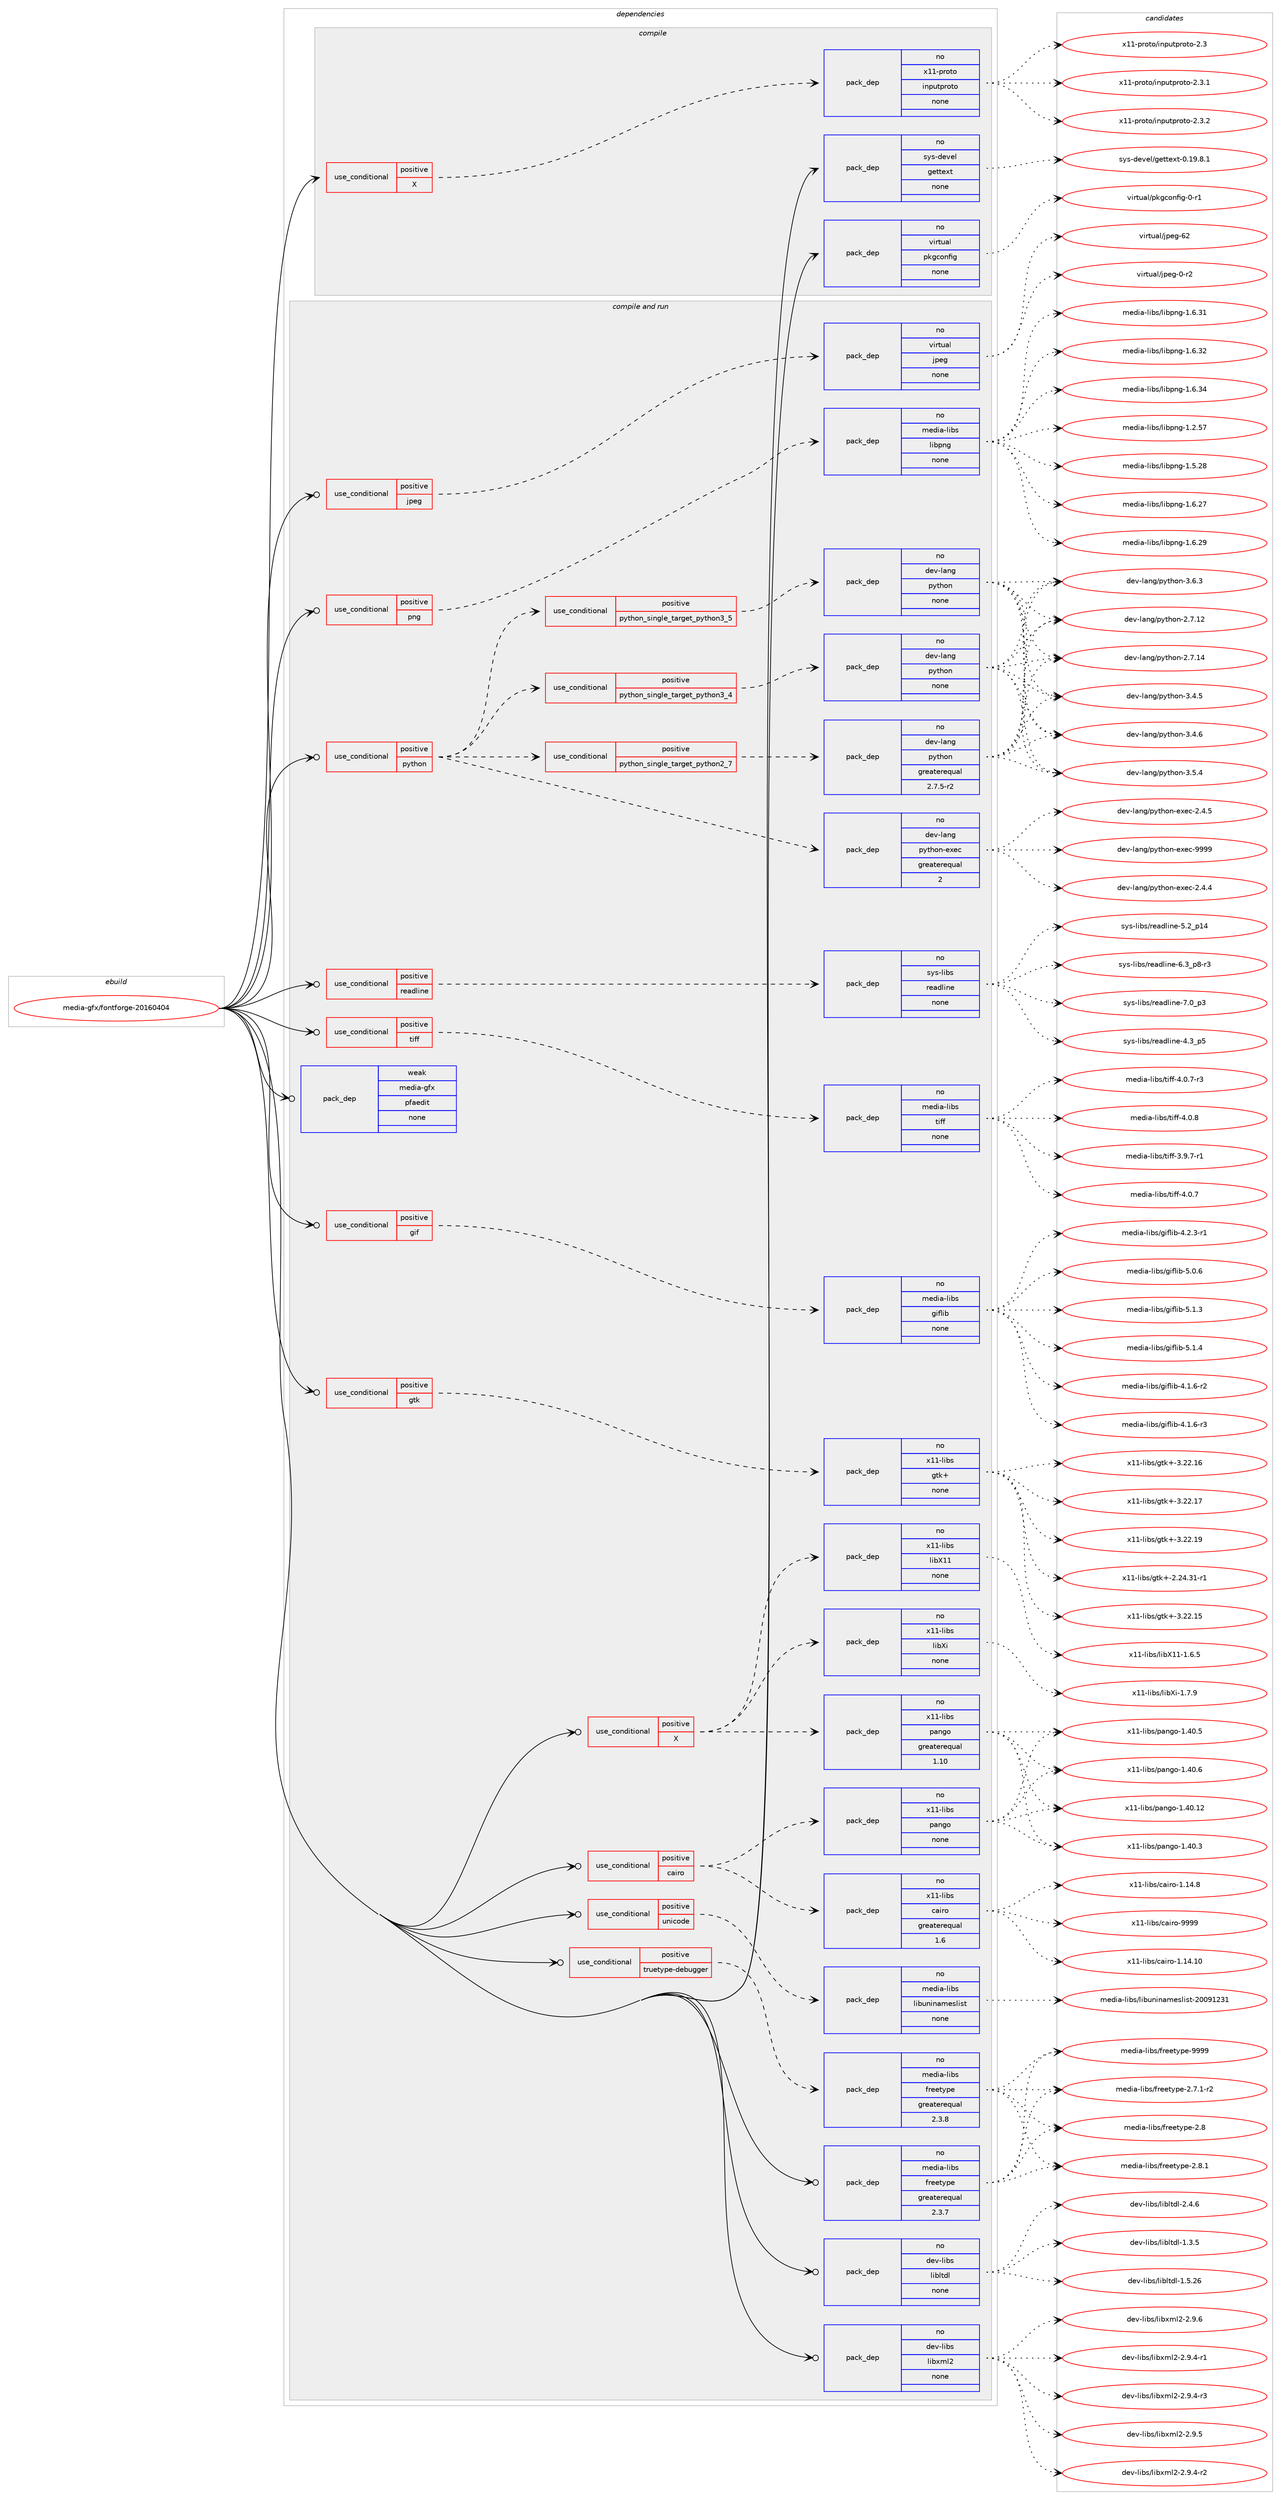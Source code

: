 digraph prolog {

# *************
# Graph options
# *************

newrank=true;
concentrate=true;
compound=true;
graph [rankdir=LR,fontname=Helvetica,fontsize=10,ranksep=1.5];#, ranksep=2.5, nodesep=0.2];
edge  [arrowhead=vee];
node  [fontname=Helvetica,fontsize=10];

# **********
# The ebuild
# **********

subgraph cluster_leftcol {
color=gray;
rank=same;
label=<<i>ebuild</i>>;
id [label="media-gfx/fontforge-20160404", color=red, width=4, href="../media-gfx/fontforge-20160404.svg"];
}

# ****************
# The dependencies
# ****************

subgraph cluster_midcol {
color=gray;
label=<<i>dependencies</i>>;
subgraph cluster_compile {
fillcolor="#eeeeee";
style=filled;
label=<<i>compile</i>>;
subgraph cond87259 {
dependency352624 [label=<<TABLE BORDER="0" CELLBORDER="1" CELLSPACING="0" CELLPADDING="4"><TR><TD ROWSPAN="3" CELLPADDING="10">use_conditional</TD></TR><TR><TD>positive</TD></TR><TR><TD>X</TD></TR></TABLE>>, shape=none, color=red];
subgraph pack260008 {
dependency352625 [label=<<TABLE BORDER="0" CELLBORDER="1" CELLSPACING="0" CELLPADDING="4" WIDTH="220"><TR><TD ROWSPAN="6" CELLPADDING="30">pack_dep</TD></TR><TR><TD WIDTH="110">no</TD></TR><TR><TD>x11-proto</TD></TR><TR><TD>inputproto</TD></TR><TR><TD>none</TD></TR><TR><TD></TD></TR></TABLE>>, shape=none, color=blue];
}
dependency352624:e -> dependency352625:w [weight=20,style="dashed",arrowhead="vee"];
}
id:e -> dependency352624:w [weight=20,style="solid",arrowhead="vee"];
subgraph pack260009 {
dependency352626 [label=<<TABLE BORDER="0" CELLBORDER="1" CELLSPACING="0" CELLPADDING="4" WIDTH="220"><TR><TD ROWSPAN="6" CELLPADDING="30">pack_dep</TD></TR><TR><TD WIDTH="110">no</TD></TR><TR><TD>sys-devel</TD></TR><TR><TD>gettext</TD></TR><TR><TD>none</TD></TR><TR><TD></TD></TR></TABLE>>, shape=none, color=blue];
}
id:e -> dependency352626:w [weight=20,style="solid",arrowhead="vee"];
subgraph pack260010 {
dependency352627 [label=<<TABLE BORDER="0" CELLBORDER="1" CELLSPACING="0" CELLPADDING="4" WIDTH="220"><TR><TD ROWSPAN="6" CELLPADDING="30">pack_dep</TD></TR><TR><TD WIDTH="110">no</TD></TR><TR><TD>virtual</TD></TR><TR><TD>pkgconfig</TD></TR><TR><TD>none</TD></TR><TR><TD></TD></TR></TABLE>>, shape=none, color=blue];
}
id:e -> dependency352627:w [weight=20,style="solid",arrowhead="vee"];
}
subgraph cluster_compileandrun {
fillcolor="#eeeeee";
style=filled;
label=<<i>compile and run</i>>;
subgraph cond87260 {
dependency352628 [label=<<TABLE BORDER="0" CELLBORDER="1" CELLSPACING="0" CELLPADDING="4"><TR><TD ROWSPAN="3" CELLPADDING="10">use_conditional</TD></TR><TR><TD>positive</TD></TR><TR><TD>X</TD></TR></TABLE>>, shape=none, color=red];
subgraph pack260011 {
dependency352629 [label=<<TABLE BORDER="0" CELLBORDER="1" CELLSPACING="0" CELLPADDING="4" WIDTH="220"><TR><TD ROWSPAN="6" CELLPADDING="30">pack_dep</TD></TR><TR><TD WIDTH="110">no</TD></TR><TR><TD>x11-libs</TD></TR><TR><TD>libX11</TD></TR><TR><TD>none</TD></TR><TR><TD></TD></TR></TABLE>>, shape=none, color=blue];
}
dependency352628:e -> dependency352629:w [weight=20,style="dashed",arrowhead="vee"];
subgraph pack260012 {
dependency352630 [label=<<TABLE BORDER="0" CELLBORDER="1" CELLSPACING="0" CELLPADDING="4" WIDTH="220"><TR><TD ROWSPAN="6" CELLPADDING="30">pack_dep</TD></TR><TR><TD WIDTH="110">no</TD></TR><TR><TD>x11-libs</TD></TR><TR><TD>libXi</TD></TR><TR><TD>none</TD></TR><TR><TD></TD></TR></TABLE>>, shape=none, color=blue];
}
dependency352628:e -> dependency352630:w [weight=20,style="dashed",arrowhead="vee"];
subgraph pack260013 {
dependency352631 [label=<<TABLE BORDER="0" CELLBORDER="1" CELLSPACING="0" CELLPADDING="4" WIDTH="220"><TR><TD ROWSPAN="6" CELLPADDING="30">pack_dep</TD></TR><TR><TD WIDTH="110">no</TD></TR><TR><TD>x11-libs</TD></TR><TR><TD>pango</TD></TR><TR><TD>greaterequal</TD></TR><TR><TD>1.10</TD></TR></TABLE>>, shape=none, color=blue];
}
dependency352628:e -> dependency352631:w [weight=20,style="dashed",arrowhead="vee"];
}
id:e -> dependency352628:w [weight=20,style="solid",arrowhead="odotvee"];
subgraph cond87261 {
dependency352632 [label=<<TABLE BORDER="0" CELLBORDER="1" CELLSPACING="0" CELLPADDING="4"><TR><TD ROWSPAN="3" CELLPADDING="10">use_conditional</TD></TR><TR><TD>positive</TD></TR><TR><TD>cairo</TD></TR></TABLE>>, shape=none, color=red];
subgraph pack260014 {
dependency352633 [label=<<TABLE BORDER="0" CELLBORDER="1" CELLSPACING="0" CELLPADDING="4" WIDTH="220"><TR><TD ROWSPAN="6" CELLPADDING="30">pack_dep</TD></TR><TR><TD WIDTH="110">no</TD></TR><TR><TD>x11-libs</TD></TR><TR><TD>cairo</TD></TR><TR><TD>greaterequal</TD></TR><TR><TD>1.6</TD></TR></TABLE>>, shape=none, color=blue];
}
dependency352632:e -> dependency352633:w [weight=20,style="dashed",arrowhead="vee"];
subgraph pack260015 {
dependency352634 [label=<<TABLE BORDER="0" CELLBORDER="1" CELLSPACING="0" CELLPADDING="4" WIDTH="220"><TR><TD ROWSPAN="6" CELLPADDING="30">pack_dep</TD></TR><TR><TD WIDTH="110">no</TD></TR><TR><TD>x11-libs</TD></TR><TR><TD>pango</TD></TR><TR><TD>none</TD></TR><TR><TD></TD></TR></TABLE>>, shape=none, color=blue];
}
dependency352632:e -> dependency352634:w [weight=20,style="dashed",arrowhead="vee"];
}
id:e -> dependency352632:w [weight=20,style="solid",arrowhead="odotvee"];
subgraph cond87262 {
dependency352635 [label=<<TABLE BORDER="0" CELLBORDER="1" CELLSPACING="0" CELLPADDING="4"><TR><TD ROWSPAN="3" CELLPADDING="10">use_conditional</TD></TR><TR><TD>positive</TD></TR><TR><TD>gif</TD></TR></TABLE>>, shape=none, color=red];
subgraph pack260016 {
dependency352636 [label=<<TABLE BORDER="0" CELLBORDER="1" CELLSPACING="0" CELLPADDING="4" WIDTH="220"><TR><TD ROWSPAN="6" CELLPADDING="30">pack_dep</TD></TR><TR><TD WIDTH="110">no</TD></TR><TR><TD>media-libs</TD></TR><TR><TD>giflib</TD></TR><TR><TD>none</TD></TR><TR><TD></TD></TR></TABLE>>, shape=none, color=blue];
}
dependency352635:e -> dependency352636:w [weight=20,style="dashed",arrowhead="vee"];
}
id:e -> dependency352635:w [weight=20,style="solid",arrowhead="odotvee"];
subgraph cond87263 {
dependency352637 [label=<<TABLE BORDER="0" CELLBORDER="1" CELLSPACING="0" CELLPADDING="4"><TR><TD ROWSPAN="3" CELLPADDING="10">use_conditional</TD></TR><TR><TD>positive</TD></TR><TR><TD>gtk</TD></TR></TABLE>>, shape=none, color=red];
subgraph pack260017 {
dependency352638 [label=<<TABLE BORDER="0" CELLBORDER="1" CELLSPACING="0" CELLPADDING="4" WIDTH="220"><TR><TD ROWSPAN="6" CELLPADDING="30">pack_dep</TD></TR><TR><TD WIDTH="110">no</TD></TR><TR><TD>x11-libs</TD></TR><TR><TD>gtk+</TD></TR><TR><TD>none</TD></TR><TR><TD></TD></TR></TABLE>>, shape=none, color=blue];
}
dependency352637:e -> dependency352638:w [weight=20,style="dashed",arrowhead="vee"];
}
id:e -> dependency352637:w [weight=20,style="solid",arrowhead="odotvee"];
subgraph cond87264 {
dependency352639 [label=<<TABLE BORDER="0" CELLBORDER="1" CELLSPACING="0" CELLPADDING="4"><TR><TD ROWSPAN="3" CELLPADDING="10">use_conditional</TD></TR><TR><TD>positive</TD></TR><TR><TD>jpeg</TD></TR></TABLE>>, shape=none, color=red];
subgraph pack260018 {
dependency352640 [label=<<TABLE BORDER="0" CELLBORDER="1" CELLSPACING="0" CELLPADDING="4" WIDTH="220"><TR><TD ROWSPAN="6" CELLPADDING="30">pack_dep</TD></TR><TR><TD WIDTH="110">no</TD></TR><TR><TD>virtual</TD></TR><TR><TD>jpeg</TD></TR><TR><TD>none</TD></TR><TR><TD></TD></TR></TABLE>>, shape=none, color=blue];
}
dependency352639:e -> dependency352640:w [weight=20,style="dashed",arrowhead="vee"];
}
id:e -> dependency352639:w [weight=20,style="solid",arrowhead="odotvee"];
subgraph cond87265 {
dependency352641 [label=<<TABLE BORDER="0" CELLBORDER="1" CELLSPACING="0" CELLPADDING="4"><TR><TD ROWSPAN="3" CELLPADDING="10">use_conditional</TD></TR><TR><TD>positive</TD></TR><TR><TD>png</TD></TR></TABLE>>, shape=none, color=red];
subgraph pack260019 {
dependency352642 [label=<<TABLE BORDER="0" CELLBORDER="1" CELLSPACING="0" CELLPADDING="4" WIDTH="220"><TR><TD ROWSPAN="6" CELLPADDING="30">pack_dep</TD></TR><TR><TD WIDTH="110">no</TD></TR><TR><TD>media-libs</TD></TR><TR><TD>libpng</TD></TR><TR><TD>none</TD></TR><TR><TD></TD></TR></TABLE>>, shape=none, color=blue];
}
dependency352641:e -> dependency352642:w [weight=20,style="dashed",arrowhead="vee"];
}
id:e -> dependency352641:w [weight=20,style="solid",arrowhead="odotvee"];
subgraph cond87266 {
dependency352643 [label=<<TABLE BORDER="0" CELLBORDER="1" CELLSPACING="0" CELLPADDING="4"><TR><TD ROWSPAN="3" CELLPADDING="10">use_conditional</TD></TR><TR><TD>positive</TD></TR><TR><TD>python</TD></TR></TABLE>>, shape=none, color=red];
subgraph cond87267 {
dependency352644 [label=<<TABLE BORDER="0" CELLBORDER="1" CELLSPACING="0" CELLPADDING="4"><TR><TD ROWSPAN="3" CELLPADDING="10">use_conditional</TD></TR><TR><TD>positive</TD></TR><TR><TD>python_single_target_python2_7</TD></TR></TABLE>>, shape=none, color=red];
subgraph pack260020 {
dependency352645 [label=<<TABLE BORDER="0" CELLBORDER="1" CELLSPACING="0" CELLPADDING="4" WIDTH="220"><TR><TD ROWSPAN="6" CELLPADDING="30">pack_dep</TD></TR><TR><TD WIDTH="110">no</TD></TR><TR><TD>dev-lang</TD></TR><TR><TD>python</TD></TR><TR><TD>greaterequal</TD></TR><TR><TD>2.7.5-r2</TD></TR></TABLE>>, shape=none, color=blue];
}
dependency352644:e -> dependency352645:w [weight=20,style="dashed",arrowhead="vee"];
}
dependency352643:e -> dependency352644:w [weight=20,style="dashed",arrowhead="vee"];
subgraph cond87268 {
dependency352646 [label=<<TABLE BORDER="0" CELLBORDER="1" CELLSPACING="0" CELLPADDING="4"><TR><TD ROWSPAN="3" CELLPADDING="10">use_conditional</TD></TR><TR><TD>positive</TD></TR><TR><TD>python_single_target_python3_4</TD></TR></TABLE>>, shape=none, color=red];
subgraph pack260021 {
dependency352647 [label=<<TABLE BORDER="0" CELLBORDER="1" CELLSPACING="0" CELLPADDING="4" WIDTH="220"><TR><TD ROWSPAN="6" CELLPADDING="30">pack_dep</TD></TR><TR><TD WIDTH="110">no</TD></TR><TR><TD>dev-lang</TD></TR><TR><TD>python</TD></TR><TR><TD>none</TD></TR><TR><TD></TD></TR></TABLE>>, shape=none, color=blue];
}
dependency352646:e -> dependency352647:w [weight=20,style="dashed",arrowhead="vee"];
}
dependency352643:e -> dependency352646:w [weight=20,style="dashed",arrowhead="vee"];
subgraph cond87269 {
dependency352648 [label=<<TABLE BORDER="0" CELLBORDER="1" CELLSPACING="0" CELLPADDING="4"><TR><TD ROWSPAN="3" CELLPADDING="10">use_conditional</TD></TR><TR><TD>positive</TD></TR><TR><TD>python_single_target_python3_5</TD></TR></TABLE>>, shape=none, color=red];
subgraph pack260022 {
dependency352649 [label=<<TABLE BORDER="0" CELLBORDER="1" CELLSPACING="0" CELLPADDING="4" WIDTH="220"><TR><TD ROWSPAN="6" CELLPADDING="30">pack_dep</TD></TR><TR><TD WIDTH="110">no</TD></TR><TR><TD>dev-lang</TD></TR><TR><TD>python</TD></TR><TR><TD>none</TD></TR><TR><TD></TD></TR></TABLE>>, shape=none, color=blue];
}
dependency352648:e -> dependency352649:w [weight=20,style="dashed",arrowhead="vee"];
}
dependency352643:e -> dependency352648:w [weight=20,style="dashed",arrowhead="vee"];
subgraph pack260023 {
dependency352650 [label=<<TABLE BORDER="0" CELLBORDER="1" CELLSPACING="0" CELLPADDING="4" WIDTH="220"><TR><TD ROWSPAN="6" CELLPADDING="30">pack_dep</TD></TR><TR><TD WIDTH="110">no</TD></TR><TR><TD>dev-lang</TD></TR><TR><TD>python-exec</TD></TR><TR><TD>greaterequal</TD></TR><TR><TD>2</TD></TR></TABLE>>, shape=none, color=blue];
}
dependency352643:e -> dependency352650:w [weight=20,style="dashed",arrowhead="vee"];
}
id:e -> dependency352643:w [weight=20,style="solid",arrowhead="odotvee"];
subgraph cond87270 {
dependency352651 [label=<<TABLE BORDER="0" CELLBORDER="1" CELLSPACING="0" CELLPADDING="4"><TR><TD ROWSPAN="3" CELLPADDING="10">use_conditional</TD></TR><TR><TD>positive</TD></TR><TR><TD>readline</TD></TR></TABLE>>, shape=none, color=red];
subgraph pack260024 {
dependency352652 [label=<<TABLE BORDER="0" CELLBORDER="1" CELLSPACING="0" CELLPADDING="4" WIDTH="220"><TR><TD ROWSPAN="6" CELLPADDING="30">pack_dep</TD></TR><TR><TD WIDTH="110">no</TD></TR><TR><TD>sys-libs</TD></TR><TR><TD>readline</TD></TR><TR><TD>none</TD></TR><TR><TD></TD></TR></TABLE>>, shape=none, color=blue];
}
dependency352651:e -> dependency352652:w [weight=20,style="dashed",arrowhead="vee"];
}
id:e -> dependency352651:w [weight=20,style="solid",arrowhead="odotvee"];
subgraph cond87271 {
dependency352653 [label=<<TABLE BORDER="0" CELLBORDER="1" CELLSPACING="0" CELLPADDING="4"><TR><TD ROWSPAN="3" CELLPADDING="10">use_conditional</TD></TR><TR><TD>positive</TD></TR><TR><TD>tiff</TD></TR></TABLE>>, shape=none, color=red];
subgraph pack260025 {
dependency352654 [label=<<TABLE BORDER="0" CELLBORDER="1" CELLSPACING="0" CELLPADDING="4" WIDTH="220"><TR><TD ROWSPAN="6" CELLPADDING="30">pack_dep</TD></TR><TR><TD WIDTH="110">no</TD></TR><TR><TD>media-libs</TD></TR><TR><TD>tiff</TD></TR><TR><TD>none</TD></TR><TR><TD></TD></TR></TABLE>>, shape=none, color=blue];
}
dependency352653:e -> dependency352654:w [weight=20,style="dashed",arrowhead="vee"];
}
id:e -> dependency352653:w [weight=20,style="solid",arrowhead="odotvee"];
subgraph cond87272 {
dependency352655 [label=<<TABLE BORDER="0" CELLBORDER="1" CELLSPACING="0" CELLPADDING="4"><TR><TD ROWSPAN="3" CELLPADDING="10">use_conditional</TD></TR><TR><TD>positive</TD></TR><TR><TD>truetype-debugger</TD></TR></TABLE>>, shape=none, color=red];
subgraph pack260026 {
dependency352656 [label=<<TABLE BORDER="0" CELLBORDER="1" CELLSPACING="0" CELLPADDING="4" WIDTH="220"><TR><TD ROWSPAN="6" CELLPADDING="30">pack_dep</TD></TR><TR><TD WIDTH="110">no</TD></TR><TR><TD>media-libs</TD></TR><TR><TD>freetype</TD></TR><TR><TD>greaterequal</TD></TR><TR><TD>2.3.8</TD></TR></TABLE>>, shape=none, color=blue];
}
dependency352655:e -> dependency352656:w [weight=20,style="dashed",arrowhead="vee"];
}
id:e -> dependency352655:w [weight=20,style="solid",arrowhead="odotvee"];
subgraph cond87273 {
dependency352657 [label=<<TABLE BORDER="0" CELLBORDER="1" CELLSPACING="0" CELLPADDING="4"><TR><TD ROWSPAN="3" CELLPADDING="10">use_conditional</TD></TR><TR><TD>positive</TD></TR><TR><TD>unicode</TD></TR></TABLE>>, shape=none, color=red];
subgraph pack260027 {
dependency352658 [label=<<TABLE BORDER="0" CELLBORDER="1" CELLSPACING="0" CELLPADDING="4" WIDTH="220"><TR><TD ROWSPAN="6" CELLPADDING="30">pack_dep</TD></TR><TR><TD WIDTH="110">no</TD></TR><TR><TD>media-libs</TD></TR><TR><TD>libuninameslist</TD></TR><TR><TD>none</TD></TR><TR><TD></TD></TR></TABLE>>, shape=none, color=blue];
}
dependency352657:e -> dependency352658:w [weight=20,style="dashed",arrowhead="vee"];
}
id:e -> dependency352657:w [weight=20,style="solid",arrowhead="odotvee"];
subgraph pack260028 {
dependency352659 [label=<<TABLE BORDER="0" CELLBORDER="1" CELLSPACING="0" CELLPADDING="4" WIDTH="220"><TR><TD ROWSPAN="6" CELLPADDING="30">pack_dep</TD></TR><TR><TD WIDTH="110">no</TD></TR><TR><TD>dev-libs</TD></TR><TR><TD>libltdl</TD></TR><TR><TD>none</TD></TR><TR><TD></TD></TR></TABLE>>, shape=none, color=blue];
}
id:e -> dependency352659:w [weight=20,style="solid",arrowhead="odotvee"];
subgraph pack260029 {
dependency352660 [label=<<TABLE BORDER="0" CELLBORDER="1" CELLSPACING="0" CELLPADDING="4" WIDTH="220"><TR><TD ROWSPAN="6" CELLPADDING="30">pack_dep</TD></TR><TR><TD WIDTH="110">no</TD></TR><TR><TD>dev-libs</TD></TR><TR><TD>libxml2</TD></TR><TR><TD>none</TD></TR><TR><TD></TD></TR></TABLE>>, shape=none, color=blue];
}
id:e -> dependency352660:w [weight=20,style="solid",arrowhead="odotvee"];
subgraph pack260030 {
dependency352661 [label=<<TABLE BORDER="0" CELLBORDER="1" CELLSPACING="0" CELLPADDING="4" WIDTH="220"><TR><TD ROWSPAN="6" CELLPADDING="30">pack_dep</TD></TR><TR><TD WIDTH="110">no</TD></TR><TR><TD>media-libs</TD></TR><TR><TD>freetype</TD></TR><TR><TD>greaterequal</TD></TR><TR><TD>2.3.7</TD></TR></TABLE>>, shape=none, color=blue];
}
id:e -> dependency352661:w [weight=20,style="solid",arrowhead="odotvee"];
subgraph pack260031 {
dependency352662 [label=<<TABLE BORDER="0" CELLBORDER="1" CELLSPACING="0" CELLPADDING="4" WIDTH="220"><TR><TD ROWSPAN="6" CELLPADDING="30">pack_dep</TD></TR><TR><TD WIDTH="110">weak</TD></TR><TR><TD>media-gfx</TD></TR><TR><TD>pfaedit</TD></TR><TR><TD>none</TD></TR><TR><TD></TD></TR></TABLE>>, shape=none, color=blue];
}
id:e -> dependency352662:w [weight=20,style="solid",arrowhead="odotvee"];
}
subgraph cluster_run {
fillcolor="#eeeeee";
style=filled;
label=<<i>run</i>>;
}
}

# **************
# The candidates
# **************

subgraph cluster_choices {
rank=same;
color=gray;
label=<<i>candidates</i>>;

subgraph choice260008 {
color=black;
nodesep=1;
choice1204949451121141111161114710511011211711611211411111611145504651 [label="x11-proto/inputproto-2.3", color=red, width=4,href="../x11-proto/inputproto-2.3.svg"];
choice12049494511211411111611147105110112117116112114111116111455046514649 [label="x11-proto/inputproto-2.3.1", color=red, width=4,href="../x11-proto/inputproto-2.3.1.svg"];
choice12049494511211411111611147105110112117116112114111116111455046514650 [label="x11-proto/inputproto-2.3.2", color=red, width=4,href="../x11-proto/inputproto-2.3.2.svg"];
dependency352625:e -> choice1204949451121141111161114710511011211711611211411111611145504651:w [style=dotted,weight="100"];
dependency352625:e -> choice12049494511211411111611147105110112117116112114111116111455046514649:w [style=dotted,weight="100"];
dependency352625:e -> choice12049494511211411111611147105110112117116112114111116111455046514650:w [style=dotted,weight="100"];
}
subgraph choice260009 {
color=black;
nodesep=1;
choice1151211154510010111810110847103101116116101120116454846495746564649 [label="sys-devel/gettext-0.19.8.1", color=red, width=4,href="../sys-devel/gettext-0.19.8.1.svg"];
dependency352626:e -> choice1151211154510010111810110847103101116116101120116454846495746564649:w [style=dotted,weight="100"];
}
subgraph choice260010 {
color=black;
nodesep=1;
choice11810511411611797108471121071039911111010210510345484511449 [label="virtual/pkgconfig-0-r1", color=red, width=4,href="../virtual/pkgconfig-0-r1.svg"];
dependency352627:e -> choice11810511411611797108471121071039911111010210510345484511449:w [style=dotted,weight="100"];
}
subgraph choice260011 {
color=black;
nodesep=1;
choice120494945108105981154710810598884949454946544653 [label="x11-libs/libX11-1.6.5", color=red, width=4,href="../x11-libs/libX11-1.6.5.svg"];
dependency352629:e -> choice120494945108105981154710810598884949454946544653:w [style=dotted,weight="100"];
}
subgraph choice260012 {
color=black;
nodesep=1;
choice12049494510810598115471081059888105454946554657 [label="x11-libs/libXi-1.7.9", color=red, width=4,href="../x11-libs/libXi-1.7.9.svg"];
dependency352630:e -> choice12049494510810598115471081059888105454946554657:w [style=dotted,weight="100"];
}
subgraph choice260013 {
color=black;
nodesep=1;
choice1204949451081059811547112971101031114549465248464950 [label="x11-libs/pango-1.40.12", color=red, width=4,href="../x11-libs/pango-1.40.12.svg"];
choice12049494510810598115471129711010311145494652484651 [label="x11-libs/pango-1.40.3", color=red, width=4,href="../x11-libs/pango-1.40.3.svg"];
choice12049494510810598115471129711010311145494652484653 [label="x11-libs/pango-1.40.5", color=red, width=4,href="../x11-libs/pango-1.40.5.svg"];
choice12049494510810598115471129711010311145494652484654 [label="x11-libs/pango-1.40.6", color=red, width=4,href="../x11-libs/pango-1.40.6.svg"];
dependency352631:e -> choice1204949451081059811547112971101031114549465248464950:w [style=dotted,weight="100"];
dependency352631:e -> choice12049494510810598115471129711010311145494652484651:w [style=dotted,weight="100"];
dependency352631:e -> choice12049494510810598115471129711010311145494652484653:w [style=dotted,weight="100"];
dependency352631:e -> choice12049494510810598115471129711010311145494652484654:w [style=dotted,weight="100"];
}
subgraph choice260014 {
color=black;
nodesep=1;
choice120494945108105981154799971051141114549464952464948 [label="x11-libs/cairo-1.14.10", color=red, width=4,href="../x11-libs/cairo-1.14.10.svg"];
choice1204949451081059811547999710511411145494649524656 [label="x11-libs/cairo-1.14.8", color=red, width=4,href="../x11-libs/cairo-1.14.8.svg"];
choice120494945108105981154799971051141114557575757 [label="x11-libs/cairo-9999", color=red, width=4,href="../x11-libs/cairo-9999.svg"];
dependency352633:e -> choice120494945108105981154799971051141114549464952464948:w [style=dotted,weight="100"];
dependency352633:e -> choice1204949451081059811547999710511411145494649524656:w [style=dotted,weight="100"];
dependency352633:e -> choice120494945108105981154799971051141114557575757:w [style=dotted,weight="100"];
}
subgraph choice260015 {
color=black;
nodesep=1;
choice1204949451081059811547112971101031114549465248464950 [label="x11-libs/pango-1.40.12", color=red, width=4,href="../x11-libs/pango-1.40.12.svg"];
choice12049494510810598115471129711010311145494652484651 [label="x11-libs/pango-1.40.3", color=red, width=4,href="../x11-libs/pango-1.40.3.svg"];
choice12049494510810598115471129711010311145494652484653 [label="x11-libs/pango-1.40.5", color=red, width=4,href="../x11-libs/pango-1.40.5.svg"];
choice12049494510810598115471129711010311145494652484654 [label="x11-libs/pango-1.40.6", color=red, width=4,href="../x11-libs/pango-1.40.6.svg"];
dependency352634:e -> choice1204949451081059811547112971101031114549465248464950:w [style=dotted,weight="100"];
dependency352634:e -> choice12049494510810598115471129711010311145494652484651:w [style=dotted,weight="100"];
dependency352634:e -> choice12049494510810598115471129711010311145494652484653:w [style=dotted,weight="100"];
dependency352634:e -> choice12049494510810598115471129711010311145494652484654:w [style=dotted,weight="100"];
}
subgraph choice260016 {
color=black;
nodesep=1;
choice10910110010597451081059811547103105102108105984552464946544511450 [label="media-libs/giflib-4.1.6-r2", color=red, width=4,href="../media-libs/giflib-4.1.6-r2.svg"];
choice10910110010597451081059811547103105102108105984552464946544511451 [label="media-libs/giflib-4.1.6-r3", color=red, width=4,href="../media-libs/giflib-4.1.6-r3.svg"];
choice10910110010597451081059811547103105102108105984552465046514511449 [label="media-libs/giflib-4.2.3-r1", color=red, width=4,href="../media-libs/giflib-4.2.3-r1.svg"];
choice1091011001059745108105981154710310510210810598455346484654 [label="media-libs/giflib-5.0.6", color=red, width=4,href="../media-libs/giflib-5.0.6.svg"];
choice1091011001059745108105981154710310510210810598455346494651 [label="media-libs/giflib-5.1.3", color=red, width=4,href="../media-libs/giflib-5.1.3.svg"];
choice1091011001059745108105981154710310510210810598455346494652 [label="media-libs/giflib-5.1.4", color=red, width=4,href="../media-libs/giflib-5.1.4.svg"];
dependency352636:e -> choice10910110010597451081059811547103105102108105984552464946544511450:w [style=dotted,weight="100"];
dependency352636:e -> choice10910110010597451081059811547103105102108105984552464946544511451:w [style=dotted,weight="100"];
dependency352636:e -> choice10910110010597451081059811547103105102108105984552465046514511449:w [style=dotted,weight="100"];
dependency352636:e -> choice1091011001059745108105981154710310510210810598455346484654:w [style=dotted,weight="100"];
dependency352636:e -> choice1091011001059745108105981154710310510210810598455346494651:w [style=dotted,weight="100"];
dependency352636:e -> choice1091011001059745108105981154710310510210810598455346494652:w [style=dotted,weight="100"];
}
subgraph choice260017 {
color=black;
nodesep=1;
choice12049494510810598115471031161074345504650524651494511449 [label="x11-libs/gtk+-2.24.31-r1", color=red, width=4,href="../x11-libs/gtk+-2.24.31-r1.svg"];
choice1204949451081059811547103116107434551465050464953 [label="x11-libs/gtk+-3.22.15", color=red, width=4,href="../x11-libs/gtk+-3.22.15.svg"];
choice1204949451081059811547103116107434551465050464954 [label="x11-libs/gtk+-3.22.16", color=red, width=4,href="../x11-libs/gtk+-3.22.16.svg"];
choice1204949451081059811547103116107434551465050464955 [label="x11-libs/gtk+-3.22.17", color=red, width=4,href="../x11-libs/gtk+-3.22.17.svg"];
choice1204949451081059811547103116107434551465050464957 [label="x11-libs/gtk+-3.22.19", color=red, width=4,href="../x11-libs/gtk+-3.22.19.svg"];
dependency352638:e -> choice12049494510810598115471031161074345504650524651494511449:w [style=dotted,weight="100"];
dependency352638:e -> choice1204949451081059811547103116107434551465050464953:w [style=dotted,weight="100"];
dependency352638:e -> choice1204949451081059811547103116107434551465050464954:w [style=dotted,weight="100"];
dependency352638:e -> choice1204949451081059811547103116107434551465050464955:w [style=dotted,weight="100"];
dependency352638:e -> choice1204949451081059811547103116107434551465050464957:w [style=dotted,weight="100"];
}
subgraph choice260018 {
color=black;
nodesep=1;
choice118105114116117971084710611210110345484511450 [label="virtual/jpeg-0-r2", color=red, width=4,href="../virtual/jpeg-0-r2.svg"];
choice1181051141161179710847106112101103455450 [label="virtual/jpeg-62", color=red, width=4,href="../virtual/jpeg-62.svg"];
dependency352640:e -> choice118105114116117971084710611210110345484511450:w [style=dotted,weight="100"];
dependency352640:e -> choice1181051141161179710847106112101103455450:w [style=dotted,weight="100"];
}
subgraph choice260019 {
color=black;
nodesep=1;
choice109101100105974510810598115471081059811211010345494650465355 [label="media-libs/libpng-1.2.57", color=red, width=4,href="../media-libs/libpng-1.2.57.svg"];
choice109101100105974510810598115471081059811211010345494653465056 [label="media-libs/libpng-1.5.28", color=red, width=4,href="../media-libs/libpng-1.5.28.svg"];
choice109101100105974510810598115471081059811211010345494654465055 [label="media-libs/libpng-1.6.27", color=red, width=4,href="../media-libs/libpng-1.6.27.svg"];
choice109101100105974510810598115471081059811211010345494654465057 [label="media-libs/libpng-1.6.29", color=red, width=4,href="../media-libs/libpng-1.6.29.svg"];
choice109101100105974510810598115471081059811211010345494654465149 [label="media-libs/libpng-1.6.31", color=red, width=4,href="../media-libs/libpng-1.6.31.svg"];
choice109101100105974510810598115471081059811211010345494654465150 [label="media-libs/libpng-1.6.32", color=red, width=4,href="../media-libs/libpng-1.6.32.svg"];
choice109101100105974510810598115471081059811211010345494654465152 [label="media-libs/libpng-1.6.34", color=red, width=4,href="../media-libs/libpng-1.6.34.svg"];
dependency352642:e -> choice109101100105974510810598115471081059811211010345494650465355:w [style=dotted,weight="100"];
dependency352642:e -> choice109101100105974510810598115471081059811211010345494653465056:w [style=dotted,weight="100"];
dependency352642:e -> choice109101100105974510810598115471081059811211010345494654465055:w [style=dotted,weight="100"];
dependency352642:e -> choice109101100105974510810598115471081059811211010345494654465057:w [style=dotted,weight="100"];
dependency352642:e -> choice109101100105974510810598115471081059811211010345494654465149:w [style=dotted,weight="100"];
dependency352642:e -> choice109101100105974510810598115471081059811211010345494654465150:w [style=dotted,weight="100"];
dependency352642:e -> choice109101100105974510810598115471081059811211010345494654465152:w [style=dotted,weight="100"];
}
subgraph choice260020 {
color=black;
nodesep=1;
choice10010111845108971101034711212111610411111045504655464950 [label="dev-lang/python-2.7.12", color=red, width=4,href="../dev-lang/python-2.7.12.svg"];
choice10010111845108971101034711212111610411111045504655464952 [label="dev-lang/python-2.7.14", color=red, width=4,href="../dev-lang/python-2.7.14.svg"];
choice100101118451089711010347112121116104111110455146524653 [label="dev-lang/python-3.4.5", color=red, width=4,href="../dev-lang/python-3.4.5.svg"];
choice100101118451089711010347112121116104111110455146524654 [label="dev-lang/python-3.4.6", color=red, width=4,href="../dev-lang/python-3.4.6.svg"];
choice100101118451089711010347112121116104111110455146534652 [label="dev-lang/python-3.5.4", color=red, width=4,href="../dev-lang/python-3.5.4.svg"];
choice100101118451089711010347112121116104111110455146544651 [label="dev-lang/python-3.6.3", color=red, width=4,href="../dev-lang/python-3.6.3.svg"];
dependency352645:e -> choice10010111845108971101034711212111610411111045504655464950:w [style=dotted,weight="100"];
dependency352645:e -> choice10010111845108971101034711212111610411111045504655464952:w [style=dotted,weight="100"];
dependency352645:e -> choice100101118451089711010347112121116104111110455146524653:w [style=dotted,weight="100"];
dependency352645:e -> choice100101118451089711010347112121116104111110455146524654:w [style=dotted,weight="100"];
dependency352645:e -> choice100101118451089711010347112121116104111110455146534652:w [style=dotted,weight="100"];
dependency352645:e -> choice100101118451089711010347112121116104111110455146544651:w [style=dotted,weight="100"];
}
subgraph choice260021 {
color=black;
nodesep=1;
choice10010111845108971101034711212111610411111045504655464950 [label="dev-lang/python-2.7.12", color=red, width=4,href="../dev-lang/python-2.7.12.svg"];
choice10010111845108971101034711212111610411111045504655464952 [label="dev-lang/python-2.7.14", color=red, width=4,href="../dev-lang/python-2.7.14.svg"];
choice100101118451089711010347112121116104111110455146524653 [label="dev-lang/python-3.4.5", color=red, width=4,href="../dev-lang/python-3.4.5.svg"];
choice100101118451089711010347112121116104111110455146524654 [label="dev-lang/python-3.4.6", color=red, width=4,href="../dev-lang/python-3.4.6.svg"];
choice100101118451089711010347112121116104111110455146534652 [label="dev-lang/python-3.5.4", color=red, width=4,href="../dev-lang/python-3.5.4.svg"];
choice100101118451089711010347112121116104111110455146544651 [label="dev-lang/python-3.6.3", color=red, width=4,href="../dev-lang/python-3.6.3.svg"];
dependency352647:e -> choice10010111845108971101034711212111610411111045504655464950:w [style=dotted,weight="100"];
dependency352647:e -> choice10010111845108971101034711212111610411111045504655464952:w [style=dotted,weight="100"];
dependency352647:e -> choice100101118451089711010347112121116104111110455146524653:w [style=dotted,weight="100"];
dependency352647:e -> choice100101118451089711010347112121116104111110455146524654:w [style=dotted,weight="100"];
dependency352647:e -> choice100101118451089711010347112121116104111110455146534652:w [style=dotted,weight="100"];
dependency352647:e -> choice100101118451089711010347112121116104111110455146544651:w [style=dotted,weight="100"];
}
subgraph choice260022 {
color=black;
nodesep=1;
choice10010111845108971101034711212111610411111045504655464950 [label="dev-lang/python-2.7.12", color=red, width=4,href="../dev-lang/python-2.7.12.svg"];
choice10010111845108971101034711212111610411111045504655464952 [label="dev-lang/python-2.7.14", color=red, width=4,href="../dev-lang/python-2.7.14.svg"];
choice100101118451089711010347112121116104111110455146524653 [label="dev-lang/python-3.4.5", color=red, width=4,href="../dev-lang/python-3.4.5.svg"];
choice100101118451089711010347112121116104111110455146524654 [label="dev-lang/python-3.4.6", color=red, width=4,href="../dev-lang/python-3.4.6.svg"];
choice100101118451089711010347112121116104111110455146534652 [label="dev-lang/python-3.5.4", color=red, width=4,href="../dev-lang/python-3.5.4.svg"];
choice100101118451089711010347112121116104111110455146544651 [label="dev-lang/python-3.6.3", color=red, width=4,href="../dev-lang/python-3.6.3.svg"];
dependency352649:e -> choice10010111845108971101034711212111610411111045504655464950:w [style=dotted,weight="100"];
dependency352649:e -> choice10010111845108971101034711212111610411111045504655464952:w [style=dotted,weight="100"];
dependency352649:e -> choice100101118451089711010347112121116104111110455146524653:w [style=dotted,weight="100"];
dependency352649:e -> choice100101118451089711010347112121116104111110455146524654:w [style=dotted,weight="100"];
dependency352649:e -> choice100101118451089711010347112121116104111110455146534652:w [style=dotted,weight="100"];
dependency352649:e -> choice100101118451089711010347112121116104111110455146544651:w [style=dotted,weight="100"];
}
subgraph choice260023 {
color=black;
nodesep=1;
choice1001011184510897110103471121211161041111104510112010199455046524652 [label="dev-lang/python-exec-2.4.4", color=red, width=4,href="../dev-lang/python-exec-2.4.4.svg"];
choice1001011184510897110103471121211161041111104510112010199455046524653 [label="dev-lang/python-exec-2.4.5", color=red, width=4,href="../dev-lang/python-exec-2.4.5.svg"];
choice10010111845108971101034711212111610411111045101120101994557575757 [label="dev-lang/python-exec-9999", color=red, width=4,href="../dev-lang/python-exec-9999.svg"];
dependency352650:e -> choice1001011184510897110103471121211161041111104510112010199455046524652:w [style=dotted,weight="100"];
dependency352650:e -> choice1001011184510897110103471121211161041111104510112010199455046524653:w [style=dotted,weight="100"];
dependency352650:e -> choice10010111845108971101034711212111610411111045101120101994557575757:w [style=dotted,weight="100"];
}
subgraph choice260024 {
color=black;
nodesep=1;
choice11512111545108105981154711410197100108105110101455246519511253 [label="sys-libs/readline-4.3_p5", color=red, width=4,href="../sys-libs/readline-4.3_p5.svg"];
choice1151211154510810598115471141019710010810511010145534650951124952 [label="sys-libs/readline-5.2_p14", color=red, width=4,href="../sys-libs/readline-5.2_p14.svg"];
choice115121115451081059811547114101971001081051101014554465195112564511451 [label="sys-libs/readline-6.3_p8-r3", color=red, width=4,href="../sys-libs/readline-6.3_p8-r3.svg"];
choice11512111545108105981154711410197100108105110101455546489511251 [label="sys-libs/readline-7.0_p3", color=red, width=4,href="../sys-libs/readline-7.0_p3.svg"];
dependency352652:e -> choice11512111545108105981154711410197100108105110101455246519511253:w [style=dotted,weight="100"];
dependency352652:e -> choice1151211154510810598115471141019710010810511010145534650951124952:w [style=dotted,weight="100"];
dependency352652:e -> choice115121115451081059811547114101971001081051101014554465195112564511451:w [style=dotted,weight="100"];
dependency352652:e -> choice11512111545108105981154711410197100108105110101455546489511251:w [style=dotted,weight="100"];
}
subgraph choice260025 {
color=black;
nodesep=1;
choice109101100105974510810598115471161051021024551465746554511449 [label="media-libs/tiff-3.9.7-r1", color=red, width=4,href="../media-libs/tiff-3.9.7-r1.svg"];
choice10910110010597451081059811547116105102102455246484655 [label="media-libs/tiff-4.0.7", color=red, width=4,href="../media-libs/tiff-4.0.7.svg"];
choice109101100105974510810598115471161051021024552464846554511451 [label="media-libs/tiff-4.0.7-r3", color=red, width=4,href="../media-libs/tiff-4.0.7-r3.svg"];
choice10910110010597451081059811547116105102102455246484656 [label="media-libs/tiff-4.0.8", color=red, width=4,href="../media-libs/tiff-4.0.8.svg"];
dependency352654:e -> choice109101100105974510810598115471161051021024551465746554511449:w [style=dotted,weight="100"];
dependency352654:e -> choice10910110010597451081059811547116105102102455246484655:w [style=dotted,weight="100"];
dependency352654:e -> choice109101100105974510810598115471161051021024552464846554511451:w [style=dotted,weight="100"];
dependency352654:e -> choice10910110010597451081059811547116105102102455246484656:w [style=dotted,weight="100"];
}
subgraph choice260026 {
color=black;
nodesep=1;
choice109101100105974510810598115471021141011011161211121014550465546494511450 [label="media-libs/freetype-2.7.1-r2", color=red, width=4,href="../media-libs/freetype-2.7.1-r2.svg"];
choice1091011001059745108105981154710211410110111612111210145504656 [label="media-libs/freetype-2.8", color=red, width=4,href="../media-libs/freetype-2.8.svg"];
choice10910110010597451081059811547102114101101116121112101455046564649 [label="media-libs/freetype-2.8.1", color=red, width=4,href="../media-libs/freetype-2.8.1.svg"];
choice109101100105974510810598115471021141011011161211121014557575757 [label="media-libs/freetype-9999", color=red, width=4,href="../media-libs/freetype-9999.svg"];
dependency352656:e -> choice109101100105974510810598115471021141011011161211121014550465546494511450:w [style=dotted,weight="100"];
dependency352656:e -> choice1091011001059745108105981154710211410110111612111210145504656:w [style=dotted,weight="100"];
dependency352656:e -> choice10910110010597451081059811547102114101101116121112101455046564649:w [style=dotted,weight="100"];
dependency352656:e -> choice109101100105974510810598115471021141011011161211121014557575757:w [style=dotted,weight="100"];
}
subgraph choice260027 {
color=black;
nodesep=1;
choice109101100105974510810598115471081059811711010511097109101115108105115116455048485749505149 [label="media-libs/libuninameslist-20091231", color=red, width=4,href="../media-libs/libuninameslist-20091231.svg"];
dependency352658:e -> choice109101100105974510810598115471081059811711010511097109101115108105115116455048485749505149:w [style=dotted,weight="100"];
}
subgraph choice260028 {
color=black;
nodesep=1;
choice10010111845108105981154710810598108116100108454946514653 [label="dev-libs/libltdl-1.3.5", color=red, width=4,href="../dev-libs/libltdl-1.3.5.svg"];
choice1001011184510810598115471081059810811610010845494653465054 [label="dev-libs/libltdl-1.5.26", color=red, width=4,href="../dev-libs/libltdl-1.5.26.svg"];
choice10010111845108105981154710810598108116100108455046524654 [label="dev-libs/libltdl-2.4.6", color=red, width=4,href="../dev-libs/libltdl-2.4.6.svg"];
dependency352659:e -> choice10010111845108105981154710810598108116100108454946514653:w [style=dotted,weight="100"];
dependency352659:e -> choice1001011184510810598115471081059810811610010845494653465054:w [style=dotted,weight="100"];
dependency352659:e -> choice10010111845108105981154710810598108116100108455046524654:w [style=dotted,weight="100"];
}
subgraph choice260029 {
color=black;
nodesep=1;
choice10010111845108105981154710810598120109108504550465746524511449 [label="dev-libs/libxml2-2.9.4-r1", color=red, width=4,href="../dev-libs/libxml2-2.9.4-r1.svg"];
choice10010111845108105981154710810598120109108504550465746524511450 [label="dev-libs/libxml2-2.9.4-r2", color=red, width=4,href="../dev-libs/libxml2-2.9.4-r2.svg"];
choice10010111845108105981154710810598120109108504550465746524511451 [label="dev-libs/libxml2-2.9.4-r3", color=red, width=4,href="../dev-libs/libxml2-2.9.4-r3.svg"];
choice1001011184510810598115471081059812010910850455046574653 [label="dev-libs/libxml2-2.9.5", color=red, width=4,href="../dev-libs/libxml2-2.9.5.svg"];
choice1001011184510810598115471081059812010910850455046574654 [label="dev-libs/libxml2-2.9.6", color=red, width=4,href="../dev-libs/libxml2-2.9.6.svg"];
dependency352660:e -> choice10010111845108105981154710810598120109108504550465746524511449:w [style=dotted,weight="100"];
dependency352660:e -> choice10010111845108105981154710810598120109108504550465746524511450:w [style=dotted,weight="100"];
dependency352660:e -> choice10010111845108105981154710810598120109108504550465746524511451:w [style=dotted,weight="100"];
dependency352660:e -> choice1001011184510810598115471081059812010910850455046574653:w [style=dotted,weight="100"];
dependency352660:e -> choice1001011184510810598115471081059812010910850455046574654:w [style=dotted,weight="100"];
}
subgraph choice260030 {
color=black;
nodesep=1;
choice109101100105974510810598115471021141011011161211121014550465546494511450 [label="media-libs/freetype-2.7.1-r2", color=red, width=4,href="../media-libs/freetype-2.7.1-r2.svg"];
choice1091011001059745108105981154710211410110111612111210145504656 [label="media-libs/freetype-2.8", color=red, width=4,href="../media-libs/freetype-2.8.svg"];
choice10910110010597451081059811547102114101101116121112101455046564649 [label="media-libs/freetype-2.8.1", color=red, width=4,href="../media-libs/freetype-2.8.1.svg"];
choice109101100105974510810598115471021141011011161211121014557575757 [label="media-libs/freetype-9999", color=red, width=4,href="../media-libs/freetype-9999.svg"];
dependency352661:e -> choice109101100105974510810598115471021141011011161211121014550465546494511450:w [style=dotted,weight="100"];
dependency352661:e -> choice1091011001059745108105981154710211410110111612111210145504656:w [style=dotted,weight="100"];
dependency352661:e -> choice10910110010597451081059811547102114101101116121112101455046564649:w [style=dotted,weight="100"];
dependency352661:e -> choice109101100105974510810598115471021141011011161211121014557575757:w [style=dotted,weight="100"];
}
subgraph choice260031 {
color=black;
nodesep=1;
}
}

}
